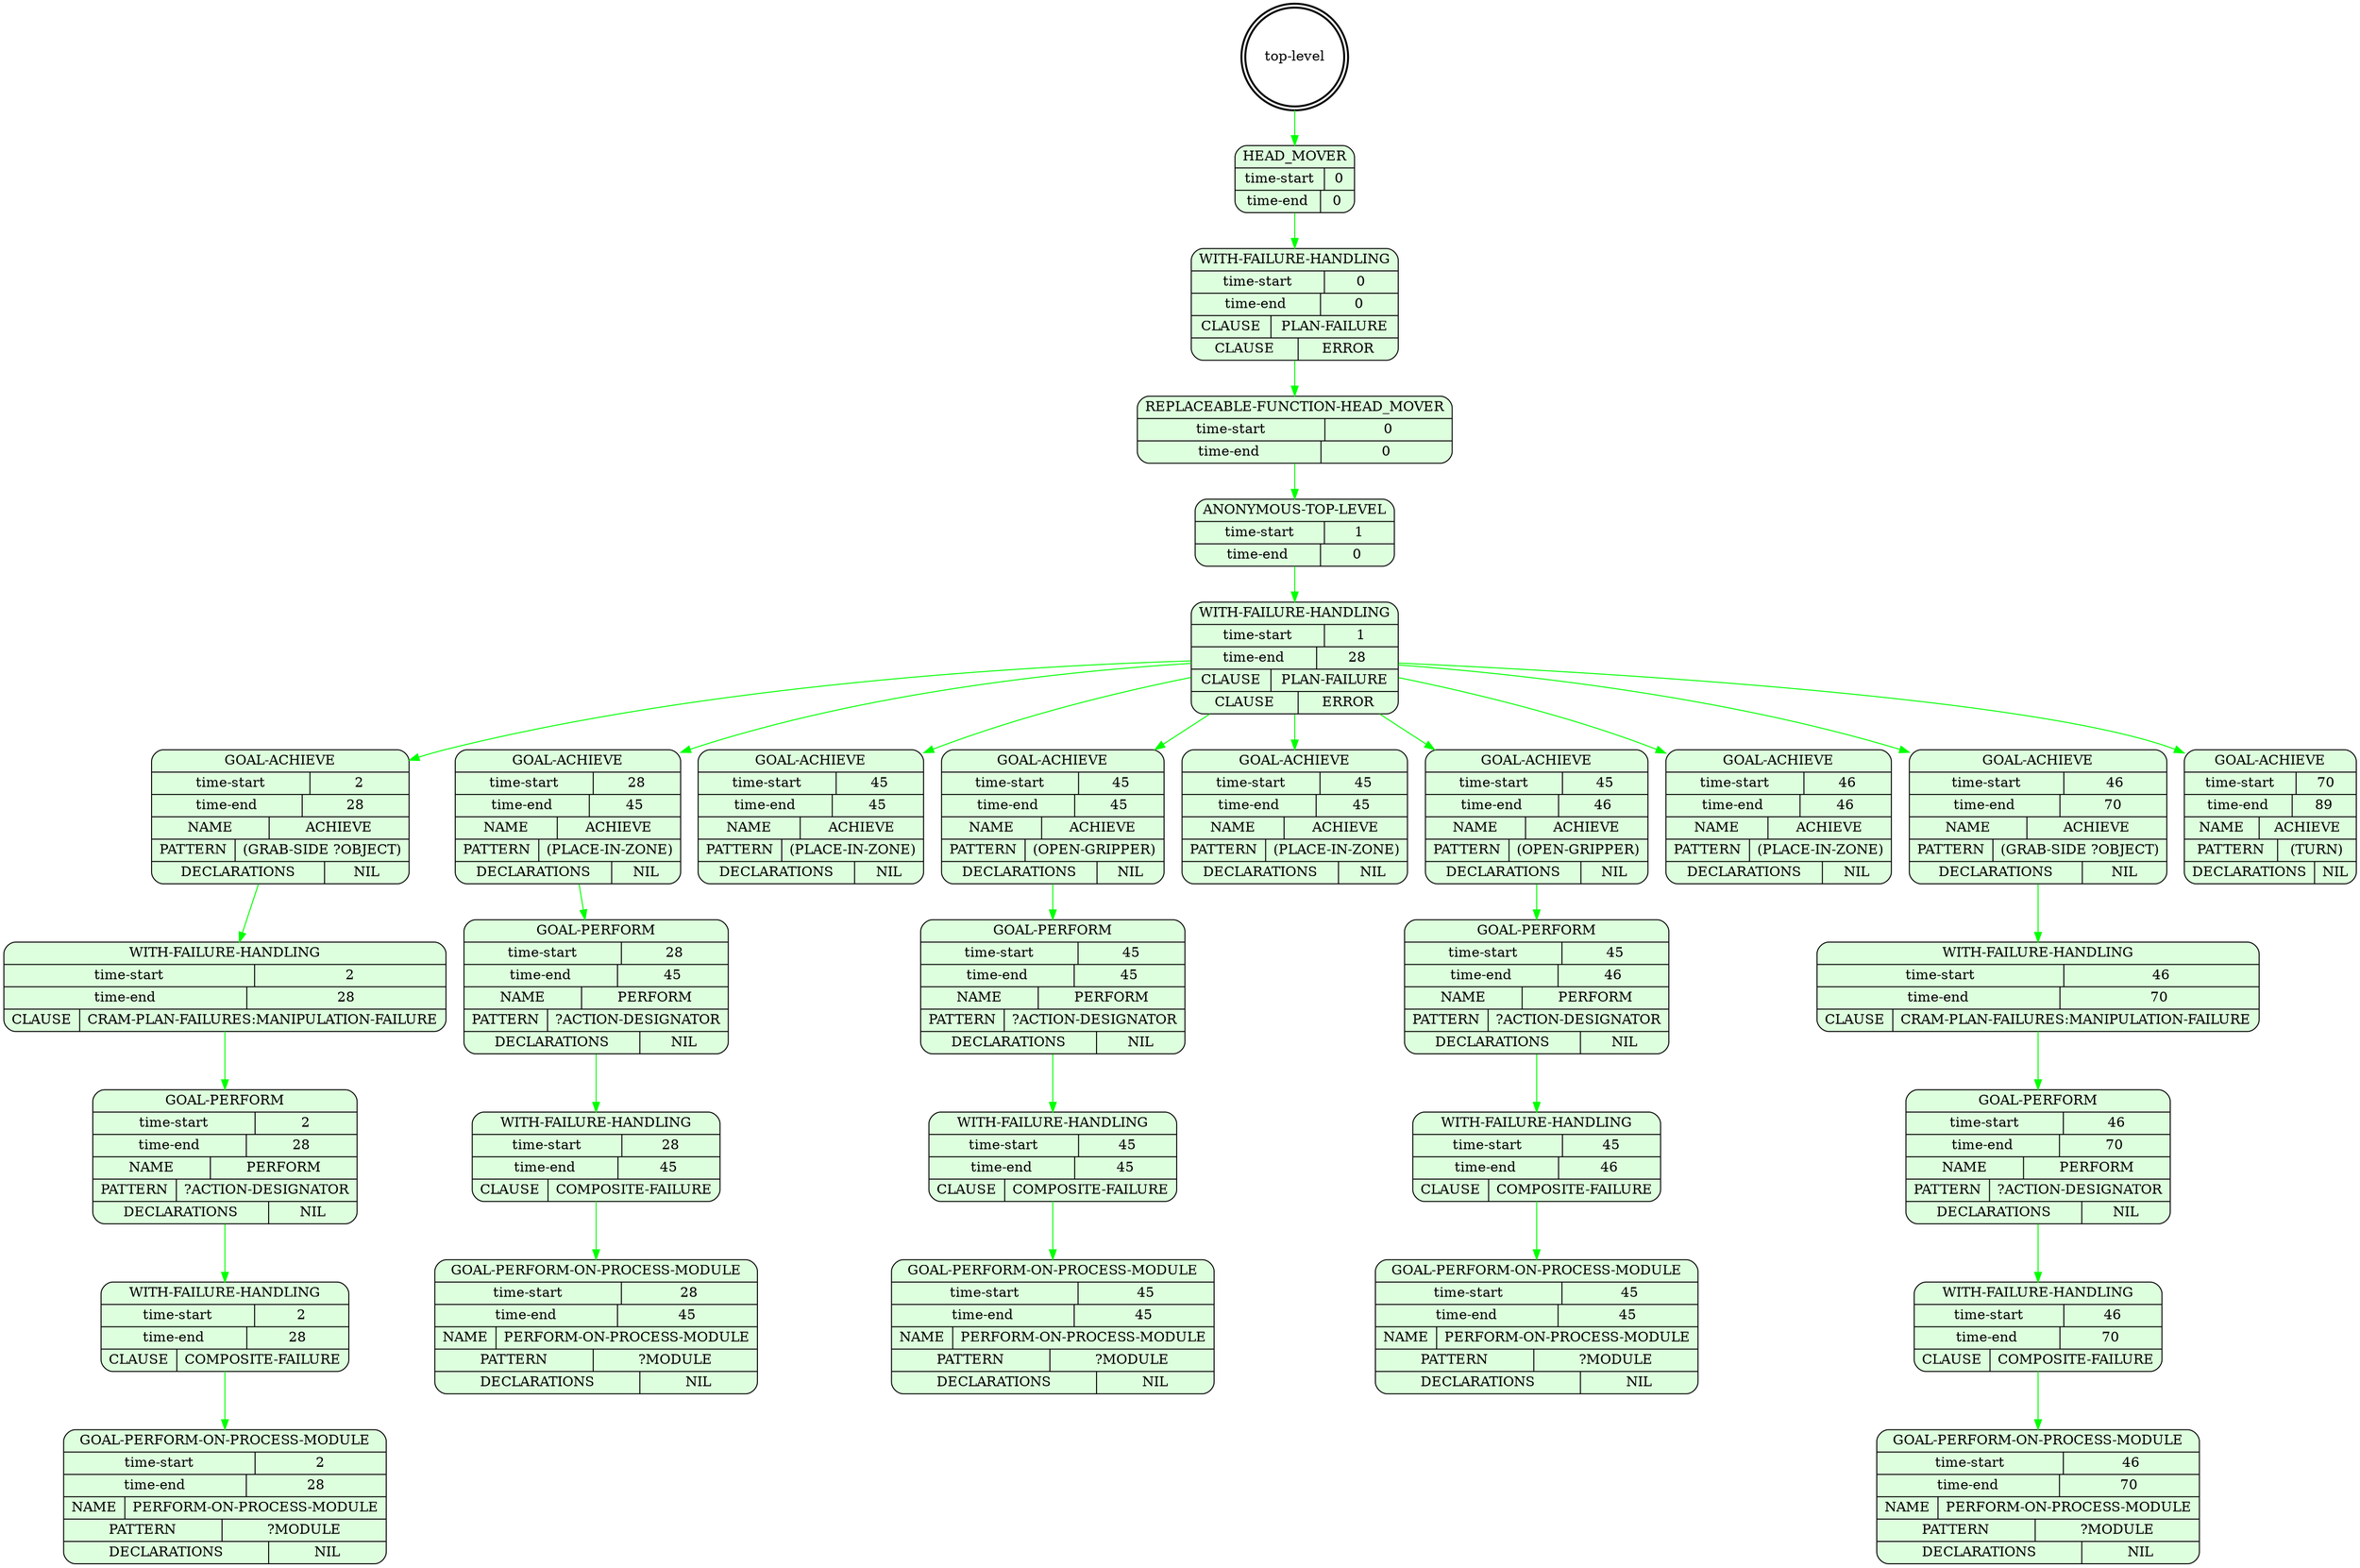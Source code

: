 digraph plangraph_0j4E2AXmt5igktUl {
  node_LgHYS5FpCvb5BZOt [shape=doublecircle, style=bold, label="top-level"];

  node_cR6V3IVwZKJvei6r [shape=Mrecord, style=filled, fillcolor="#ddffdd", label="{HEAD_MOVER|{time-start | 0}|{time-end | 0}}"];
  edge [color="green", label=""];
  node_LgHYS5FpCvb5BZOt -> node_cR6V3IVwZKJvei6r;

  node_ZCbgj3kZVsDVBnsI [shape=Mrecord, style=filled, fillcolor="#ddffdd", label="{WITH-FAILURE-HANDLING|{time-start | 0}|{time-end | 0}|{CLAUSE | PLAN-FAILURE}|{CLAUSE | ERROR}}"];
  edge [color="green", label=""];
  node_cR6V3IVwZKJvei6r -> node_ZCbgj3kZVsDVBnsI;

  node_iEhEEoDxBddRhRBq [shape=Mrecord, style=filled, fillcolor="#ddffdd", label="{REPLACEABLE-FUNCTION-HEAD_MOVER|{time-start | 0}|{time-end | 0}}"];
  edge [color="green", label=""];
  node_ZCbgj3kZVsDVBnsI -> node_iEhEEoDxBddRhRBq;

  node_H21fUHV2rb6ZlBXl [shape=Mrecord, style=filled, fillcolor="#ddffdd", label="{ANONYMOUS-TOP-LEVEL|{time-start | 1}|{time-end | 0}}"];
  edge [color="green", label=""];
  node_iEhEEoDxBddRhRBq -> node_H21fUHV2rb6ZlBXl;

  node_zzhGfKIbLgGpI8lj [shape=Mrecord, style=filled, fillcolor="#ddffdd", label="{WITH-FAILURE-HANDLING|{time-start | 1}|{time-end | 28}|{CLAUSE | PLAN-FAILURE}|{CLAUSE | ERROR}}"];
  edge [color="green", label=""];
  node_H21fUHV2rb6ZlBXl -> node_zzhGfKIbLgGpI8lj;

  node_Puu3fZCW3znshRdD [shape=Mrecord, style=filled, fillcolor="#ddffdd", label="{GOAL-ACHIEVE|{time-start | 2}|{time-end | 28}|{NAME | ACHIEVE}|{PATTERN | (GRAB-SIDE ?OBJECT)}|{DECLARATIONS | NIL}}"];
  edge [color="green", label=""];
  node_zzhGfKIbLgGpI8lj -> node_Puu3fZCW3znshRdD;

  node_vuq7hD5aXMEltHvc [shape=Mrecord, style=filled, fillcolor="#ddffdd", label="{WITH-FAILURE-HANDLING|{time-start | 2}|{time-end | 28}|{CLAUSE | CRAM-PLAN-FAILURES:MANIPULATION-FAILURE}}"];
  edge [color="green", label=""];
  node_Puu3fZCW3znshRdD -> node_vuq7hD5aXMEltHvc;

  node_L5folBIfKji4FxAF [shape=Mrecord, style=filled, fillcolor="#ddffdd", label="{GOAL-PERFORM|{time-start | 2}|{time-end | 28}|{NAME | PERFORM}|{PATTERN | ?ACTION-DESIGNATOR}|{DECLARATIONS | NIL}}"];
  edge [color="green", label=""];
  node_vuq7hD5aXMEltHvc -> node_L5folBIfKji4FxAF;

  node_7LQ3Nq2YDcWVWrxW [shape=Mrecord, style=filled, fillcolor="#ddffdd", label="{WITH-FAILURE-HANDLING|{time-start | 2}|{time-end | 28}|{CLAUSE | COMPOSITE-FAILURE}}"];
  edge [color="green", label=""];
  node_L5folBIfKji4FxAF -> node_7LQ3Nq2YDcWVWrxW;

  node_uubjndMdsKOCjHu2 [shape=Mrecord, style=filled, fillcolor="#ddffdd", label="{GOAL-PERFORM-ON-PROCESS-MODULE|{time-start | 2}|{time-end | 28}|{NAME | PERFORM-ON-PROCESS-MODULE}|{PATTERN | ?MODULE}|{DECLARATIONS | NIL}}"];
  edge [color="green", label=""];
  node_7LQ3Nq2YDcWVWrxW -> node_uubjndMdsKOCjHu2;

  node_LDPPmOl9LgXVKpYE [shape=Mrecord, style=filled, fillcolor="#ddffdd", label="{GOAL-ACHIEVE|{time-start | 28}|{time-end | 45}|{NAME | ACHIEVE}|{PATTERN | (PLACE-IN-ZONE)}|{DECLARATIONS | NIL}}"];
  edge [color="green", label=""];
  node_zzhGfKIbLgGpI8lj -> node_LDPPmOl9LgXVKpYE;

  node_jHofZz4ZT8SIR8e8 [shape=Mrecord, style=filled, fillcolor="#ddffdd", label="{GOAL-PERFORM|{time-start | 28}|{time-end | 45}|{NAME | PERFORM}|{PATTERN | ?ACTION-DESIGNATOR}|{DECLARATIONS | NIL}}"];
  edge [color="green", label=""];
  node_LDPPmOl9LgXVKpYE -> node_jHofZz4ZT8SIR8e8;

  node_zb9EjDdJuE98A1RZ [shape=Mrecord, style=filled, fillcolor="#ddffdd", label="{WITH-FAILURE-HANDLING|{time-start | 28}|{time-end | 45}|{CLAUSE | COMPOSITE-FAILURE}}"];
  edge [color="green", label=""];
  node_jHofZz4ZT8SIR8e8 -> node_zb9EjDdJuE98A1RZ;

  node_MepY2AMdvckVYWDh [shape=Mrecord, style=filled, fillcolor="#ddffdd", label="{GOAL-PERFORM-ON-PROCESS-MODULE|{time-start | 28}|{time-end | 45}|{NAME | PERFORM-ON-PROCESS-MODULE}|{PATTERN | ?MODULE}|{DECLARATIONS | NIL}}"];
  edge [color="green", label=""];
  node_zb9EjDdJuE98A1RZ -> node_MepY2AMdvckVYWDh;

  node_yvIa0f57ltpAW7ti [shape=Mrecord, style=filled, fillcolor="#ddffdd", label="{GOAL-ACHIEVE|{time-start | 45}|{time-end | 45}|{NAME | ACHIEVE}|{PATTERN | (PLACE-IN-ZONE)}|{DECLARATIONS | NIL}}"];
  edge [color="green", label=""];
  node_zzhGfKIbLgGpI8lj -> node_yvIa0f57ltpAW7ti;

  node_V0mvVfq2H7Y5iizM [shape=Mrecord, style=filled, fillcolor="#ddffdd", label="{GOAL-ACHIEVE|{time-start | 45}|{time-end | 45}|{NAME | ACHIEVE}|{PATTERN | (OPEN-GRIPPER)}|{DECLARATIONS | NIL}}"];
  edge [color="green", label=""];
  node_zzhGfKIbLgGpI8lj -> node_V0mvVfq2H7Y5iizM;

  node_1P3yMoE8ArH3ZgXL [shape=Mrecord, style=filled, fillcolor="#ddffdd", label="{GOAL-PERFORM|{time-start | 45}|{time-end | 45}|{NAME | PERFORM}|{PATTERN | ?ACTION-DESIGNATOR}|{DECLARATIONS | NIL}}"];
  edge [color="green", label=""];
  node_V0mvVfq2H7Y5iizM -> node_1P3yMoE8ArH3ZgXL;

  node_J1XM4EIOgvaTlKxT [shape=Mrecord, style=filled, fillcolor="#ddffdd", label="{WITH-FAILURE-HANDLING|{time-start | 45}|{time-end | 45}|{CLAUSE | COMPOSITE-FAILURE}}"];
  edge [color="green", label=""];
  node_1P3yMoE8ArH3ZgXL -> node_J1XM4EIOgvaTlKxT;

  node_I07e226bOl0Ageyb [shape=Mrecord, style=filled, fillcolor="#ddffdd", label="{GOAL-PERFORM-ON-PROCESS-MODULE|{time-start | 45}|{time-end | 45}|{NAME | PERFORM-ON-PROCESS-MODULE}|{PATTERN | ?MODULE}|{DECLARATIONS | NIL}}"];
  edge [color="green", label=""];
  node_J1XM4EIOgvaTlKxT -> node_I07e226bOl0Ageyb;

  node_6zVIDT1BOpbWTIl4 [shape=Mrecord, style=filled, fillcolor="#ddffdd", label="{GOAL-ACHIEVE|{time-start | 45}|{time-end | 45}|{NAME | ACHIEVE}|{PATTERN | (PLACE-IN-ZONE)}|{DECLARATIONS | NIL}}"];
  edge [color="green", label=""];
  node_zzhGfKIbLgGpI8lj -> node_6zVIDT1BOpbWTIl4;

  node_DNutrvHqYbjRJv4l [shape=Mrecord, style=filled, fillcolor="#ddffdd", label="{GOAL-ACHIEVE|{time-start | 45}|{time-end | 46}|{NAME | ACHIEVE}|{PATTERN | (OPEN-GRIPPER)}|{DECLARATIONS | NIL}}"];
  edge [color="green", label=""];
  node_zzhGfKIbLgGpI8lj -> node_DNutrvHqYbjRJv4l;

  node_EsvATnhO1KjNgdlR [shape=Mrecord, style=filled, fillcolor="#ddffdd", label="{GOAL-PERFORM|{time-start | 45}|{time-end | 46}|{NAME | PERFORM}|{PATTERN | ?ACTION-DESIGNATOR}|{DECLARATIONS | NIL}}"];
  edge [color="green", label=""];
  node_DNutrvHqYbjRJv4l -> node_EsvATnhO1KjNgdlR;

  node_ESYBrCTRSfyOpn0x [shape=Mrecord, style=filled, fillcolor="#ddffdd", label="{WITH-FAILURE-HANDLING|{time-start | 45}|{time-end | 46}|{CLAUSE | COMPOSITE-FAILURE}}"];
  edge [color="green", label=""];
  node_EsvATnhO1KjNgdlR -> node_ESYBrCTRSfyOpn0x;

  node_UGbBOMb8Z2gNx6dA [shape=Mrecord, style=filled, fillcolor="#ddffdd", label="{GOAL-PERFORM-ON-PROCESS-MODULE|{time-start | 45}|{time-end | 45}|{NAME | PERFORM-ON-PROCESS-MODULE}|{PATTERN | ?MODULE}|{DECLARATIONS | NIL}}"];
  edge [color="green", label=""];
  node_ESYBrCTRSfyOpn0x -> node_UGbBOMb8Z2gNx6dA;

  node_xt3PZh3A27o0Yk6F [shape=Mrecord, style=filled, fillcolor="#ddffdd", label="{GOAL-ACHIEVE|{time-start | 46}|{time-end | 46}|{NAME | ACHIEVE}|{PATTERN | (PLACE-IN-ZONE)}|{DECLARATIONS | NIL}}"];
  edge [color="green", label=""];
  node_zzhGfKIbLgGpI8lj -> node_xt3PZh3A27o0Yk6F;

  node_YsUY4djDru4RLHZv [shape=Mrecord, style=filled, fillcolor="#ddffdd", label="{GOAL-ACHIEVE|{time-start | 46}|{time-end | 70}|{NAME | ACHIEVE}|{PATTERN | (GRAB-SIDE ?OBJECT)}|{DECLARATIONS | NIL}}"];
  edge [color="green", label=""];
  node_zzhGfKIbLgGpI8lj -> node_YsUY4djDru4RLHZv;

  node_kJlKx8BNwQLQSpST [shape=Mrecord, style=filled, fillcolor="#ddffdd", label="{WITH-FAILURE-HANDLING|{time-start | 46}|{time-end | 70}|{CLAUSE | CRAM-PLAN-FAILURES:MANIPULATION-FAILURE}}"];
  edge [color="green", label=""];
  node_YsUY4djDru4RLHZv -> node_kJlKx8BNwQLQSpST;

  node_PlXEvoEnvgPbtvGZ [shape=Mrecord, style=filled, fillcolor="#ddffdd", label="{GOAL-PERFORM|{time-start | 46}|{time-end | 70}|{NAME | PERFORM}|{PATTERN | ?ACTION-DESIGNATOR}|{DECLARATIONS | NIL}}"];
  edge [color="green", label=""];
  node_kJlKx8BNwQLQSpST -> node_PlXEvoEnvgPbtvGZ;

  node_uWh3M6w0gBYbNxpf [shape=Mrecord, style=filled, fillcolor="#ddffdd", label="{WITH-FAILURE-HANDLING|{time-start | 46}|{time-end | 70}|{CLAUSE | COMPOSITE-FAILURE}}"];
  edge [color="green", label=""];
  node_PlXEvoEnvgPbtvGZ -> node_uWh3M6w0gBYbNxpf;

  node_jkpV1XNJlUw7IijY [shape=Mrecord, style=filled, fillcolor="#ddffdd", label="{GOAL-PERFORM-ON-PROCESS-MODULE|{time-start | 46}|{time-end | 70}|{NAME | PERFORM-ON-PROCESS-MODULE}|{PATTERN | ?MODULE}|{DECLARATIONS | NIL}}"];
  edge [color="green", label=""];
  node_uWh3M6w0gBYbNxpf -> node_jkpV1XNJlUw7IijY;

  node_DZF5DEmV2rngin5a [shape=Mrecord, style=filled, fillcolor="#ddffdd", label="{GOAL-ACHIEVE|{time-start | 70}|{time-end | 89}|{NAME | ACHIEVE}|{PATTERN | (TURN)}|{DECLARATIONS | NIL}}"];
  edge [color="green", label=""];
  node_zzhGfKIbLgGpI8lj -> node_DZF5DEmV2rngin5a;
}
